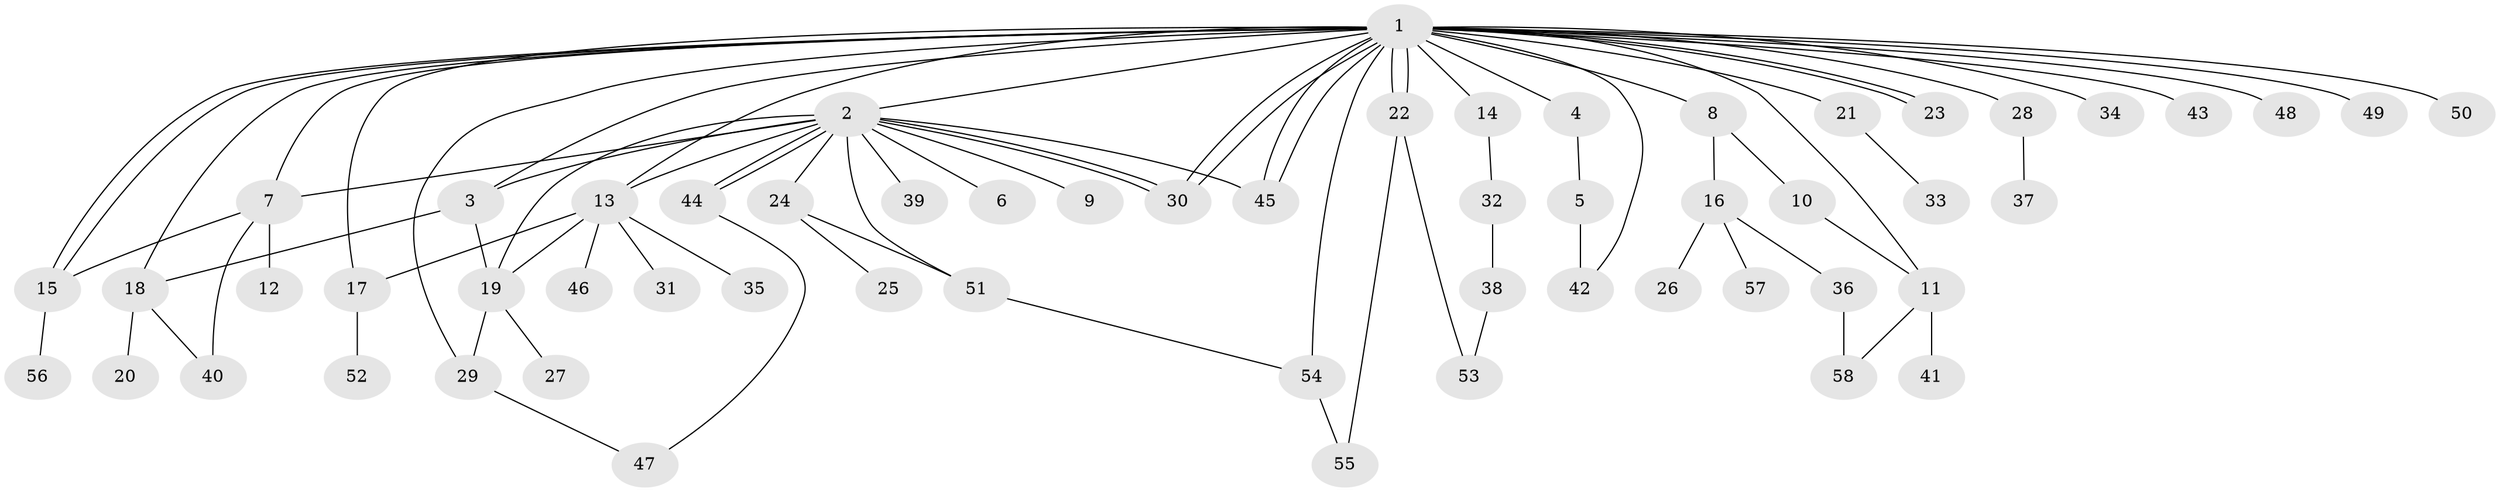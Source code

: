 // coarse degree distribution, {19: 0.034482758620689655, 1: 0.7931034482758621, 2: 0.06896551724137931, 3: 0.06896551724137931, 8: 0.034482758620689655}
// Generated by graph-tools (version 1.1) at 2025/51/03/04/25 21:51:06]
// undirected, 58 vertices, 84 edges
graph export_dot {
graph [start="1"]
  node [color=gray90,style=filled];
  1;
  2;
  3;
  4;
  5;
  6;
  7;
  8;
  9;
  10;
  11;
  12;
  13;
  14;
  15;
  16;
  17;
  18;
  19;
  20;
  21;
  22;
  23;
  24;
  25;
  26;
  27;
  28;
  29;
  30;
  31;
  32;
  33;
  34;
  35;
  36;
  37;
  38;
  39;
  40;
  41;
  42;
  43;
  44;
  45;
  46;
  47;
  48;
  49;
  50;
  51;
  52;
  53;
  54;
  55;
  56;
  57;
  58;
  1 -- 2;
  1 -- 3;
  1 -- 4;
  1 -- 7;
  1 -- 8;
  1 -- 11;
  1 -- 13;
  1 -- 14;
  1 -- 15;
  1 -- 15;
  1 -- 17;
  1 -- 18;
  1 -- 21;
  1 -- 22;
  1 -- 22;
  1 -- 23;
  1 -- 23;
  1 -- 28;
  1 -- 29;
  1 -- 30;
  1 -- 30;
  1 -- 34;
  1 -- 42;
  1 -- 43;
  1 -- 45;
  1 -- 45;
  1 -- 48;
  1 -- 49;
  1 -- 50;
  1 -- 54;
  2 -- 3;
  2 -- 6;
  2 -- 7;
  2 -- 9;
  2 -- 13;
  2 -- 19;
  2 -- 24;
  2 -- 30;
  2 -- 30;
  2 -- 39;
  2 -- 44;
  2 -- 44;
  2 -- 45;
  2 -- 51;
  3 -- 18;
  3 -- 19;
  4 -- 5;
  5 -- 42;
  7 -- 12;
  7 -- 15;
  7 -- 40;
  8 -- 10;
  8 -- 16;
  10 -- 11;
  11 -- 41;
  11 -- 58;
  13 -- 17;
  13 -- 19;
  13 -- 31;
  13 -- 35;
  13 -- 46;
  14 -- 32;
  15 -- 56;
  16 -- 26;
  16 -- 36;
  16 -- 57;
  17 -- 52;
  18 -- 20;
  18 -- 40;
  19 -- 27;
  19 -- 29;
  21 -- 33;
  22 -- 53;
  22 -- 55;
  24 -- 25;
  24 -- 51;
  28 -- 37;
  29 -- 47;
  32 -- 38;
  36 -- 58;
  38 -- 53;
  44 -- 47;
  51 -- 54;
  54 -- 55;
}
